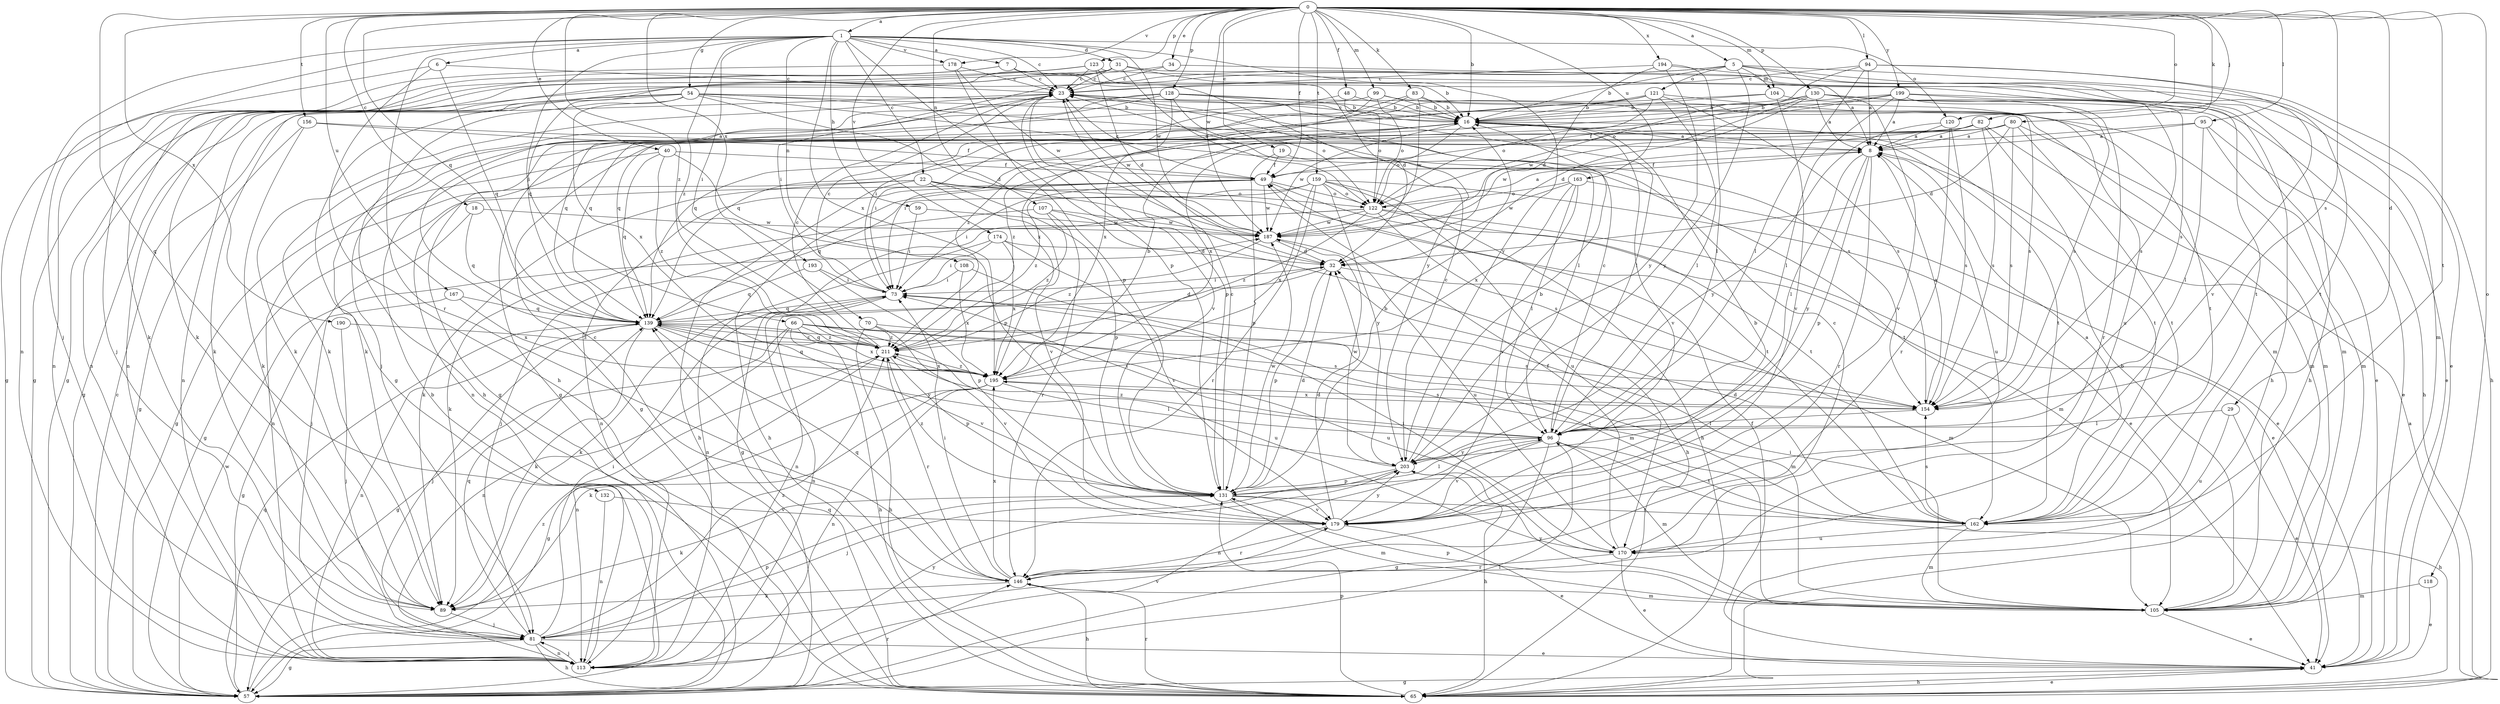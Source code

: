 strict digraph  {
0;
1;
5;
6;
7;
8;
16;
18;
19;
22;
23;
29;
31;
32;
34;
40;
41;
48;
49;
54;
57;
59;
65;
66;
70;
73;
80;
81;
82;
83;
89;
94;
95;
96;
99;
104;
105;
107;
108;
113;
118;
120;
121;
122;
123;
128;
130;
131;
132;
139;
146;
154;
156;
159;
162;
163;
167;
170;
174;
178;
179;
187;
190;
193;
194;
195;
199;
203;
211;
0 -> 1  [label=a];
0 -> 5  [label=a];
0 -> 16  [label=b];
0 -> 18  [label=c];
0 -> 19  [label=c];
0 -> 29  [label=d];
0 -> 34  [label=e];
0 -> 40  [label=e];
0 -> 48  [label=f];
0 -> 49  [label=f];
0 -> 54  [label=g];
0 -> 80  [label=j];
0 -> 82  [label=k];
0 -> 83  [label=k];
0 -> 94  [label=l];
0 -> 95  [label=l];
0 -> 99  [label=m];
0 -> 104  [label=m];
0 -> 107  [label=n];
0 -> 118  [label=o];
0 -> 120  [label=o];
0 -> 123  [label=p];
0 -> 128  [label=p];
0 -> 130  [label=p];
0 -> 132  [label=q];
0 -> 139  [label=q];
0 -> 154  [label=s];
0 -> 156  [label=t];
0 -> 159  [label=t];
0 -> 162  [label=t];
0 -> 163  [label=u];
0 -> 167  [label=u];
0 -> 174  [label=v];
0 -> 178  [label=v];
0 -> 187  [label=w];
0 -> 190  [label=x];
0 -> 193  [label=x];
0 -> 194  [label=x];
0 -> 199  [label=y];
0 -> 211  [label=z];
1 -> 6  [label=a];
1 -> 7  [label=a];
1 -> 22  [label=c];
1 -> 23  [label=c];
1 -> 31  [label=d];
1 -> 59  [label=h];
1 -> 66  [label=i];
1 -> 70  [label=i];
1 -> 81  [label=j];
1 -> 108  [label=n];
1 -> 113  [label=n];
1 -> 120  [label=o];
1 -> 131  [label=p];
1 -> 146  [label=r];
1 -> 178  [label=v];
1 -> 187  [label=w];
1 -> 195  [label=x];
1 -> 203  [label=y];
1 -> 211  [label=z];
5 -> 16  [label=b];
5 -> 41  [label=e];
5 -> 57  [label=g];
5 -> 65  [label=h];
5 -> 73  [label=i];
5 -> 104  [label=m];
5 -> 121  [label=o];
5 -> 162  [label=t];
5 -> 203  [label=y];
6 -> 23  [label=c];
6 -> 57  [label=g];
6 -> 65  [label=h];
6 -> 139  [label=q];
7 -> 8  [label=a];
7 -> 23  [label=c];
7 -> 32  [label=d];
7 -> 81  [label=j];
7 -> 89  [label=k];
8 -> 49  [label=f];
8 -> 96  [label=l];
8 -> 131  [label=p];
8 -> 146  [label=r];
8 -> 170  [label=u];
8 -> 203  [label=y];
16 -> 8  [label=a];
16 -> 23  [label=c];
16 -> 73  [label=i];
16 -> 122  [label=o];
16 -> 162  [label=t];
16 -> 179  [label=v];
16 -> 187  [label=w];
18 -> 81  [label=j];
18 -> 139  [label=q];
18 -> 187  [label=w];
19 -> 49  [label=f];
19 -> 131  [label=p];
19 -> 162  [label=t];
22 -> 65  [label=h];
22 -> 89  [label=k];
22 -> 113  [label=n];
22 -> 122  [label=o];
22 -> 131  [label=p];
22 -> 162  [label=t];
22 -> 179  [label=v];
23 -> 16  [label=b];
23 -> 89  [label=k];
23 -> 131  [label=p];
23 -> 179  [label=v];
23 -> 187  [label=w];
29 -> 41  [label=e];
29 -> 96  [label=l];
29 -> 170  [label=u];
31 -> 16  [label=b];
31 -> 23  [label=c];
31 -> 89  [label=k];
31 -> 113  [label=n];
31 -> 122  [label=o];
31 -> 139  [label=q];
31 -> 162  [label=t];
32 -> 73  [label=i];
32 -> 105  [label=m];
32 -> 113  [label=n];
32 -> 131  [label=p];
34 -> 23  [label=c];
34 -> 57  [label=g];
34 -> 105  [label=m];
40 -> 49  [label=f];
40 -> 57  [label=g];
40 -> 131  [label=p];
40 -> 139  [label=q];
40 -> 211  [label=z];
41 -> 49  [label=f];
41 -> 57  [label=g];
41 -> 65  [label=h];
48 -> 16  [label=b];
48 -> 122  [label=o];
48 -> 139  [label=q];
49 -> 23  [label=c];
49 -> 57  [label=g];
49 -> 65  [label=h];
49 -> 73  [label=i];
49 -> 113  [label=n];
49 -> 122  [label=o];
49 -> 162  [label=t];
49 -> 187  [label=w];
54 -> 16  [label=b];
54 -> 32  [label=d];
54 -> 57  [label=g];
54 -> 65  [label=h];
54 -> 89  [label=k];
54 -> 96  [label=l];
54 -> 105  [label=m];
54 -> 113  [label=n];
54 -> 154  [label=s];
54 -> 195  [label=x];
57 -> 23  [label=c];
57 -> 96  [label=l];
57 -> 139  [label=q];
57 -> 146  [label=r];
57 -> 187  [label=w];
57 -> 211  [label=z];
59 -> 73  [label=i];
59 -> 187  [label=w];
65 -> 8  [label=a];
65 -> 41  [label=e];
65 -> 131  [label=p];
65 -> 139  [label=q];
65 -> 146  [label=r];
66 -> 57  [label=g];
66 -> 65  [label=h];
66 -> 105  [label=m];
66 -> 113  [label=n];
66 -> 154  [label=s];
66 -> 162  [label=t];
66 -> 170  [label=u];
66 -> 195  [label=x];
66 -> 211  [label=z];
70 -> 65  [label=h];
70 -> 154  [label=s];
70 -> 179  [label=v];
70 -> 211  [label=z];
73 -> 23  [label=c];
73 -> 89  [label=k];
73 -> 113  [label=n];
73 -> 139  [label=q];
80 -> 8  [label=a];
80 -> 32  [label=d];
80 -> 57  [label=g];
80 -> 105  [label=m];
80 -> 154  [label=s];
80 -> 162  [label=t];
80 -> 211  [label=z];
81 -> 41  [label=e];
81 -> 57  [label=g];
81 -> 65  [label=h];
81 -> 73  [label=i];
81 -> 113  [label=n];
81 -> 131  [label=p];
81 -> 139  [label=q];
81 -> 179  [label=v];
81 -> 211  [label=z];
82 -> 8  [label=a];
82 -> 73  [label=i];
82 -> 105  [label=m];
82 -> 113  [label=n];
82 -> 154  [label=s];
82 -> 162  [label=t];
82 -> 187  [label=w];
83 -> 16  [label=b];
83 -> 73  [label=i];
83 -> 139  [label=q];
83 -> 162  [label=t];
83 -> 187  [label=w];
89 -> 81  [label=j];
94 -> 8  [label=a];
94 -> 23  [label=c];
94 -> 65  [label=h];
94 -> 96  [label=l];
94 -> 122  [label=o];
94 -> 179  [label=v];
95 -> 8  [label=a];
95 -> 41  [label=e];
95 -> 96  [label=l];
95 -> 105  [label=m];
95 -> 195  [label=x];
96 -> 23  [label=c];
96 -> 57  [label=g];
96 -> 65  [label=h];
96 -> 73  [label=i];
96 -> 105  [label=m];
96 -> 113  [label=n];
96 -> 162  [label=t];
96 -> 179  [label=v];
96 -> 203  [label=y];
96 -> 211  [label=z];
99 -> 16  [label=b];
99 -> 89  [label=k];
99 -> 105  [label=m];
99 -> 122  [label=o];
99 -> 195  [label=x];
104 -> 16  [label=b];
104 -> 57  [label=g];
104 -> 154  [label=s];
104 -> 179  [label=v];
105 -> 16  [label=b];
105 -> 41  [label=e];
105 -> 73  [label=i];
105 -> 131  [label=p];
105 -> 203  [label=y];
107 -> 65  [label=h];
107 -> 89  [label=k];
107 -> 146  [label=r];
107 -> 187  [label=w];
107 -> 211  [label=z];
108 -> 73  [label=i];
108 -> 105  [label=m];
108 -> 195  [label=x];
113 -> 16  [label=b];
113 -> 81  [label=j];
113 -> 203  [label=y];
118 -> 41  [label=e];
118 -> 105  [label=m];
120 -> 8  [label=a];
120 -> 146  [label=r];
120 -> 154  [label=s];
120 -> 203  [label=y];
121 -> 16  [label=b];
121 -> 57  [label=g];
121 -> 96  [label=l];
121 -> 122  [label=o];
121 -> 139  [label=q];
121 -> 154  [label=s];
121 -> 170  [label=u];
122 -> 8  [label=a];
122 -> 41  [label=e];
122 -> 57  [label=g];
122 -> 81  [label=j];
122 -> 105  [label=m];
122 -> 154  [label=s];
122 -> 187  [label=w];
122 -> 211  [label=z];
123 -> 23  [label=c];
123 -> 32  [label=d];
123 -> 57  [label=g];
123 -> 113  [label=n];
123 -> 154  [label=s];
123 -> 203  [label=y];
128 -> 16  [label=b];
128 -> 81  [label=j];
128 -> 89  [label=k];
128 -> 96  [label=l];
128 -> 122  [label=o];
128 -> 139  [label=q];
128 -> 154  [label=s];
128 -> 195  [label=x];
130 -> 8  [label=a];
130 -> 16  [label=b];
130 -> 32  [label=d];
130 -> 41  [label=e];
130 -> 49  [label=f];
130 -> 65  [label=h];
130 -> 179  [label=v];
130 -> 187  [label=w];
131 -> 16  [label=b];
131 -> 23  [label=c];
131 -> 32  [label=d];
131 -> 89  [label=k];
131 -> 96  [label=l];
131 -> 105  [label=m];
131 -> 162  [label=t];
131 -> 179  [label=v];
131 -> 187  [label=w];
131 -> 211  [label=z];
132 -> 113  [label=n];
132 -> 179  [label=v];
139 -> 32  [label=d];
139 -> 81  [label=j];
139 -> 89  [label=k];
139 -> 113  [label=n];
139 -> 170  [label=u];
139 -> 179  [label=v];
139 -> 203  [label=y];
139 -> 211  [label=z];
146 -> 23  [label=c];
146 -> 65  [label=h];
146 -> 73  [label=i];
146 -> 89  [label=k];
146 -> 105  [label=m];
146 -> 139  [label=q];
146 -> 195  [label=x];
154 -> 8  [label=a];
154 -> 96  [label=l];
154 -> 195  [label=x];
156 -> 8  [label=a];
156 -> 49  [label=f];
156 -> 57  [label=g];
156 -> 89  [label=k];
159 -> 41  [label=e];
159 -> 65  [label=h];
159 -> 122  [label=o];
159 -> 139  [label=q];
159 -> 146  [label=r];
159 -> 170  [label=u];
159 -> 195  [label=x];
159 -> 203  [label=y];
159 -> 211  [label=z];
162 -> 8  [label=a];
162 -> 32  [label=d];
162 -> 105  [label=m];
162 -> 154  [label=s];
162 -> 170  [label=u];
163 -> 41  [label=e];
163 -> 96  [label=l];
163 -> 122  [label=o];
163 -> 179  [label=v];
163 -> 187  [label=w];
163 -> 195  [label=x];
167 -> 57  [label=g];
167 -> 139  [label=q];
167 -> 195  [label=x];
170 -> 23  [label=c];
170 -> 41  [label=e];
170 -> 49  [label=f];
170 -> 73  [label=i];
170 -> 146  [label=r];
174 -> 32  [label=d];
174 -> 73  [label=i];
174 -> 113  [label=n];
174 -> 179  [label=v];
174 -> 195  [label=x];
178 -> 23  [label=c];
178 -> 113  [label=n];
178 -> 131  [label=p];
178 -> 187  [label=w];
179 -> 16  [label=b];
179 -> 32  [label=d];
179 -> 41  [label=e];
179 -> 146  [label=r];
179 -> 203  [label=y];
187 -> 32  [label=d];
187 -> 170  [label=u];
187 -> 211  [label=z];
190 -> 81  [label=j];
190 -> 211  [label=z];
193 -> 73  [label=i];
193 -> 131  [label=p];
193 -> 139  [label=q];
194 -> 23  [label=c];
194 -> 32  [label=d];
194 -> 65  [label=h];
194 -> 96  [label=l];
194 -> 203  [label=y];
195 -> 16  [label=b];
195 -> 57  [label=g];
195 -> 89  [label=k];
195 -> 96  [label=l];
195 -> 113  [label=n];
195 -> 139  [label=q];
195 -> 154  [label=s];
195 -> 211  [label=z];
199 -> 8  [label=a];
199 -> 16  [label=b];
199 -> 41  [label=e];
199 -> 96  [label=l];
199 -> 139  [label=q];
199 -> 146  [label=r];
199 -> 154  [label=s];
199 -> 211  [label=z];
203 -> 16  [label=b];
203 -> 23  [label=c];
203 -> 65  [label=h];
203 -> 81  [label=j];
203 -> 131  [label=p];
203 -> 187  [label=w];
211 -> 23  [label=c];
211 -> 113  [label=n];
211 -> 131  [label=p];
211 -> 139  [label=q];
211 -> 146  [label=r];
211 -> 195  [label=x];
}
